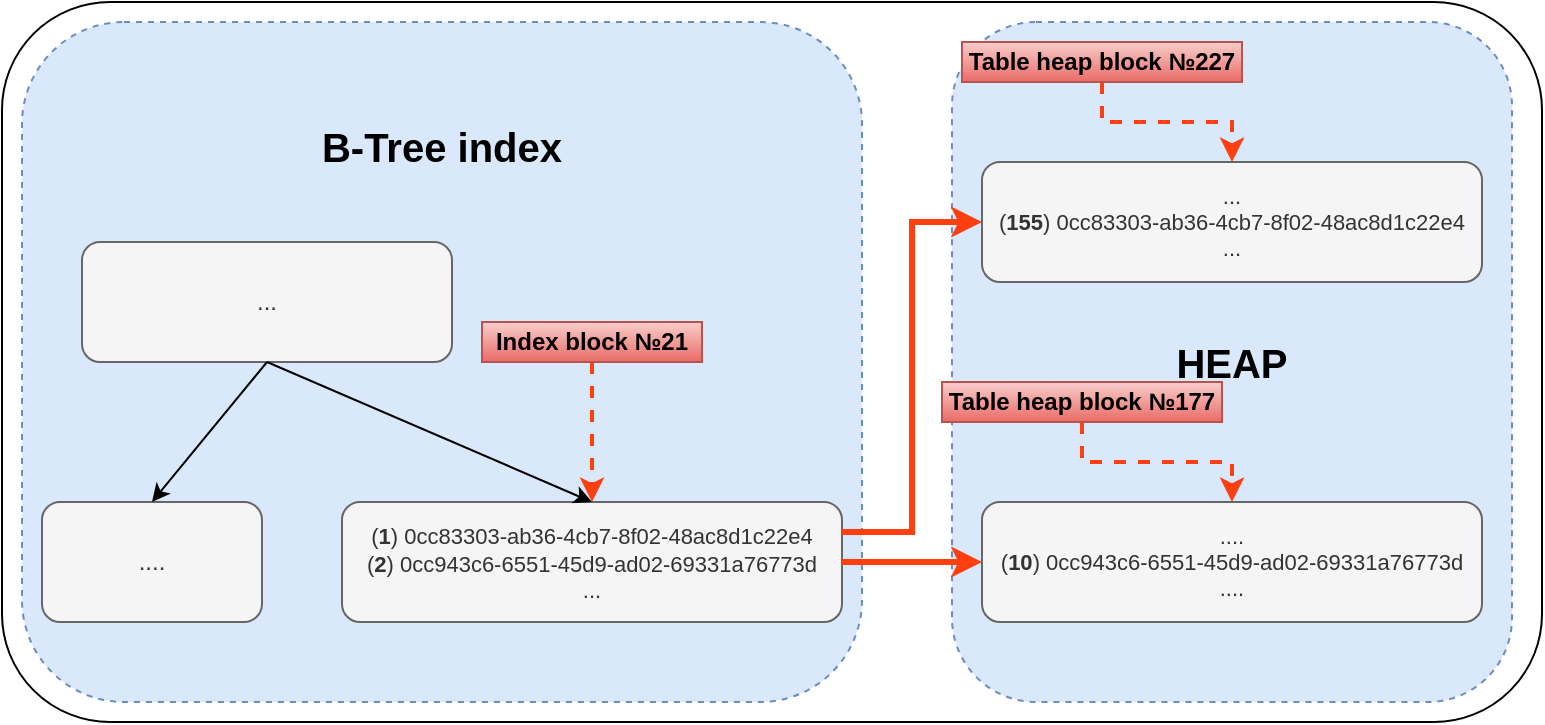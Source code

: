 <mxfile version="14.8.0" type="github">
  <diagram id="DbPqMILzg-7weG4GWjl4" name="Page-1">
    <mxGraphModel dx="1995" dy="2255" grid="1" gridSize="10" guides="1" tooltips="1" connect="1" arrows="1" fold="1" page="1" pageScale="1" pageWidth="850" pageHeight="1100" math="0" shadow="0">
      <root>
        <mxCell id="0" />
        <mxCell id="1" parent="0" />
        <mxCell id="mj10lTI_VtpWvBjkAOqV-36" value="" style="rounded=1;whiteSpace=wrap;html=1;" parent="1" vertex="1">
          <mxGeometry x="170" y="-450" width="770" height="360" as="geometry" />
        </mxCell>
        <mxCell id="mj10lTI_VtpWvBjkAOqV-26" value="&lt;div style=&quot;font-size: 20px&quot;&gt;&lt;font style=&quot;font-size: 20px&quot;&gt;&lt;b&gt;B-Tree index&lt;br&gt;&lt;/b&gt;&lt;/font&gt;&lt;/div&gt;&lt;div style=&quot;font-size: 20px&quot;&gt;&lt;font style=&quot;font-size: 20px&quot;&gt;&lt;b&gt;&lt;br&gt;&lt;/b&gt;&lt;/font&gt;&lt;/div&gt;&lt;div style=&quot;font-size: 20px&quot;&gt;&lt;font style=&quot;font-size: 20px&quot;&gt;&lt;b&gt;&lt;br&gt;&lt;/b&gt;&lt;/font&gt;&lt;/div&gt;&lt;div style=&quot;font-size: 20px&quot;&gt;&lt;font style=&quot;font-size: 20px&quot;&gt;&lt;b&gt;&lt;br&gt;&lt;/b&gt;&lt;/font&gt;&lt;/div&gt;&lt;div style=&quot;font-size: 20px&quot;&gt;&lt;font style=&quot;font-size: 20px&quot;&gt;&lt;b&gt;&lt;br&gt;&lt;/b&gt;&lt;/font&gt;&lt;/div&gt;&lt;div style=&quot;font-size: 20px&quot;&gt;&lt;font style=&quot;font-size: 20px&quot;&gt;&lt;b&gt;&lt;br&gt;&lt;/b&gt;&lt;/font&gt;&lt;/div&gt;&lt;div style=&quot;font-size: 20px&quot;&gt;&lt;font style=&quot;font-size: 20px&quot;&gt;&lt;b&gt;&lt;br&gt;&lt;/b&gt;&lt;/font&gt;&lt;/div&gt;&lt;div style=&quot;font-size: 20px&quot;&gt;&lt;font style=&quot;font-size: 20px&quot;&gt;&lt;b&gt;&lt;br&gt;&lt;/b&gt;&lt;/font&gt;&lt;/div&gt;&lt;div style=&quot;font-size: 20px&quot;&gt;&lt;font style=&quot;font-size: 20px&quot;&gt;&lt;b&gt;&lt;br&gt;&lt;/b&gt;&lt;/font&gt;&lt;/div&gt;&lt;div style=&quot;font-size: 20px&quot;&gt;&lt;font style=&quot;font-size: 20px&quot;&gt;&lt;b&gt;&lt;br&gt;&lt;/b&gt;&lt;/font&gt;&lt;/div&gt;" style="rounded=1;whiteSpace=wrap;html=1;dashed=1;fillColor=#dae8fc;strokeColor=#6c8ebf;" parent="1" vertex="1">
          <mxGeometry x="180" y="-440" width="420" height="340" as="geometry" />
        </mxCell>
        <mxCell id="mj10lTI_VtpWvBjkAOqV-27" value="..." style="rounded=1;whiteSpace=wrap;html=1;fillColor=#f5f5f5;strokeColor=#666666;fontColor=#333333;" parent="1" vertex="1">
          <mxGeometry x="210" y="-330" width="185" height="60" as="geometry" />
        </mxCell>
        <mxCell id="mj10lTI_VtpWvBjkAOqV-28" value="...." style="rounded=1;whiteSpace=wrap;html=1;fillColor=#f5f5f5;strokeColor=#666666;fontColor=#333333;" parent="1" vertex="1">
          <mxGeometry x="190" y="-200" width="110" height="60" as="geometry" />
        </mxCell>
        <mxCell id="mj10lTI_VtpWvBjkAOqV-29" value="&lt;font style=&quot;font-size: 11px&quot;&gt;(&lt;b&gt;1&lt;/b&gt;) 0cc83303-ab36-4cb7-8f02-48ac8d1c22e4&lt;br&gt;&lt;/font&gt;&lt;div style=&quot;font-size: 11px&quot;&gt;&lt;font style=&quot;font-size: 11px&quot;&gt;(&lt;b&gt;2&lt;/b&gt;) 0cc943c6-6551-45d9-ad02-69331a76773d&lt;/font&gt;&lt;/div&gt;&lt;div style=&quot;font-size: 11px&quot;&gt;&lt;font style=&quot;font-size: 11px&quot;&gt;...&lt;br&gt;&lt;/font&gt;&lt;/div&gt;" style="rounded=1;whiteSpace=wrap;html=1;fillColor=#f5f5f5;strokeColor=#666666;fontColor=#333333;" parent="1" vertex="1">
          <mxGeometry x="340" y="-200" width="250" height="60" as="geometry" />
        </mxCell>
        <mxCell id="mj10lTI_VtpWvBjkAOqV-30" value="" style="endArrow=classic;html=1;exitX=0.5;exitY=1;exitDx=0;exitDy=0;entryX=0.5;entryY=0;entryDx=0;entryDy=0;" parent="1" source="mj10lTI_VtpWvBjkAOqV-27" edge="1" target="mj10lTI_VtpWvBjkAOqV-28">
          <mxGeometry width="50" height="50" relative="1" as="geometry">
            <mxPoint x="480" y="-10" as="sourcePoint" />
            <mxPoint x="180" y="-200" as="targetPoint" />
          </mxGeometry>
        </mxCell>
        <mxCell id="mj10lTI_VtpWvBjkAOqV-31" value="" style="endArrow=classic;html=1;exitX=0.5;exitY=1;exitDx=0;exitDy=0;entryX=0.5;entryY=0;entryDx=0;entryDy=0;" parent="1" source="mj10lTI_VtpWvBjkAOqV-27" target="mj10lTI_VtpWvBjkAOqV-29" edge="1">
          <mxGeometry width="50" height="50" relative="1" as="geometry">
            <mxPoint x="350" y="-260" as="sourcePoint" />
            <mxPoint x="190" y="-190" as="targetPoint" />
          </mxGeometry>
        </mxCell>
        <mxCell id="mj10lTI_VtpWvBjkAOqV-33" value="&lt;b&gt;&lt;font style=&quot;font-size: 20px&quot;&gt;HEAP&lt;/font&gt;&lt;/b&gt;" style="rounded=1;whiteSpace=wrap;html=1;dashed=1;fillColor=#dae8fc;strokeColor=#6c8ebf;" parent="1" vertex="1">
          <mxGeometry x="645" y="-440" width="280" height="340" as="geometry" />
        </mxCell>
        <mxCell id="mj10lTI_VtpWvBjkAOqV-34" value="&lt;div style=&quot;font-size: 11px&quot;&gt;&lt;font style=&quot;font-size: 11px&quot;&gt;...&lt;br&gt;&lt;/font&gt;&lt;/div&gt;&lt;div style=&quot;font-size: 11px&quot;&gt;&lt;font style=&quot;font-size: 11px&quot;&gt;(&lt;b&gt;155&lt;/b&gt;) 0cc83303-ab36-4cb7-8f02-48ac8d1c22e4&lt;/font&gt;&lt;/div&gt;&lt;div style=&quot;font-size: 11px&quot;&gt;&lt;font style=&quot;font-size: 11px&quot;&gt;...&lt;br&gt;&lt;/font&gt;&lt;/div&gt;" style="rounded=1;whiteSpace=wrap;html=1;fillColor=#f5f5f5;strokeColor=#666666;fontColor=#333333;" parent="1" vertex="1">
          <mxGeometry x="660" y="-370" width="250" height="60" as="geometry" />
        </mxCell>
        <mxCell id="mj10lTI_VtpWvBjkAOqV-35" value="&lt;div style=&quot;font-size: 11px&quot;&gt;&lt;font style=&quot;font-size: 11px&quot;&gt;....&lt;/font&gt;&lt;/div&gt;&lt;div style=&quot;font-size: 11px&quot;&gt;&lt;font style=&quot;font-size: 11px&quot;&gt;(&lt;b&gt;10&lt;/b&gt;) 0cc943c6-6551-45d9-ad02-69331a76773d&lt;/font&gt;&lt;/div&gt;&lt;div style=&quot;font-size: 11px&quot;&gt;&lt;font style=&quot;font-size: 11px&quot;&gt;....&lt;br&gt;&lt;/font&gt;&lt;/div&gt;" style="rounded=1;whiteSpace=wrap;html=1;fillColor=#f5f5f5;strokeColor=#666666;fontColor=#333333;" parent="1" vertex="1">
          <mxGeometry x="660" y="-200" width="250" height="60" as="geometry" />
        </mxCell>
        <mxCell id="mj10lTI_VtpWvBjkAOqV-37" style="edgeStyle=orthogonalEdgeStyle;rounded=0;orthogonalLoop=1;jettySize=auto;html=1;exitX=1;exitY=0.25;exitDx=0;exitDy=0;entryX=0;entryY=0.5;entryDx=0;entryDy=0;strokeWidth=3;strokeColor=#FF3F0F;" parent="1" source="mj10lTI_VtpWvBjkAOqV-29" target="mj10lTI_VtpWvBjkAOqV-34" edge="1">
          <mxGeometry relative="1" as="geometry" />
        </mxCell>
        <mxCell id="mj10lTI_VtpWvBjkAOqV-38" style="edgeStyle=orthogonalEdgeStyle;rounded=0;orthogonalLoop=1;jettySize=auto;html=1;exitX=1;exitY=0.5;exitDx=0;exitDy=0;strokeWidth=3;strokeColor=#FF3F0F;" parent="1" source="mj10lTI_VtpWvBjkAOqV-29" edge="1">
          <mxGeometry relative="1" as="geometry">
            <mxPoint x="660" y="-170" as="targetPoint" />
          </mxGeometry>
        </mxCell>
        <mxCell id="mj10lTI_VtpWvBjkAOqV-43" style="edgeStyle=orthogonalEdgeStyle;rounded=0;orthogonalLoop=1;jettySize=auto;html=1;exitX=0.5;exitY=1;exitDx=0;exitDy=0;strokeWidth=2;strokeColor=#FF3F0F;dashed=1;" parent="1" source="mj10lTI_VtpWvBjkAOqV-39" target="mj10lTI_VtpWvBjkAOqV-29" edge="1">
          <mxGeometry relative="1" as="geometry" />
        </mxCell>
        <mxCell id="mj10lTI_VtpWvBjkAOqV-39" value="&lt;b&gt;Index block №21&lt;/b&gt;" style="text;html=1;strokeColor=#b85450;fillColor=#f8cecc;align=center;verticalAlign=middle;whiteSpace=wrap;rounded=0;gradientColor=#ea6b66;" parent="1" vertex="1">
          <mxGeometry x="410" y="-290" width="110" height="20" as="geometry" />
        </mxCell>
        <mxCell id="mj10lTI_VtpWvBjkAOqV-45" style="edgeStyle=orthogonalEdgeStyle;rounded=0;orthogonalLoop=1;jettySize=auto;html=1;exitX=0.5;exitY=1;exitDx=0;exitDy=0;strokeWidth=2;strokeColor=#FF3F0F;dashed=1;" parent="1" source="mj10lTI_VtpWvBjkAOqV-44" target="mj10lTI_VtpWvBjkAOqV-34" edge="1">
          <mxGeometry relative="1" as="geometry" />
        </mxCell>
        <mxCell id="mj10lTI_VtpWvBjkAOqV-44" value="&lt;b&gt;Table heap block №227&lt;/b&gt;" style="text;html=1;strokeColor=#b85450;fillColor=#f8cecc;align=center;verticalAlign=middle;whiteSpace=wrap;rounded=0;gradientColor=#ea6b66;" parent="1" vertex="1">
          <mxGeometry x="650" y="-430" width="140" height="20" as="geometry" />
        </mxCell>
        <mxCell id="mj10lTI_VtpWvBjkAOqV-48" style="edgeStyle=orthogonalEdgeStyle;rounded=0;orthogonalLoop=1;jettySize=auto;html=1;strokeColor=#FF3F0F;strokeWidth=2;dashed=1;" parent="1" source="mj10lTI_VtpWvBjkAOqV-47" target="mj10lTI_VtpWvBjkAOqV-35" edge="1">
          <mxGeometry relative="1" as="geometry" />
        </mxCell>
        <mxCell id="mj10lTI_VtpWvBjkAOqV-47" value="&lt;b&gt;Table heap block №177&lt;/b&gt;" style="text;html=1;strokeColor=#b85450;fillColor=#f8cecc;align=center;verticalAlign=middle;whiteSpace=wrap;rounded=0;gradientColor=#ea6b66;" parent="1" vertex="1">
          <mxGeometry x="640" y="-260" width="140" height="20" as="geometry" />
        </mxCell>
      </root>
    </mxGraphModel>
  </diagram>
</mxfile>
